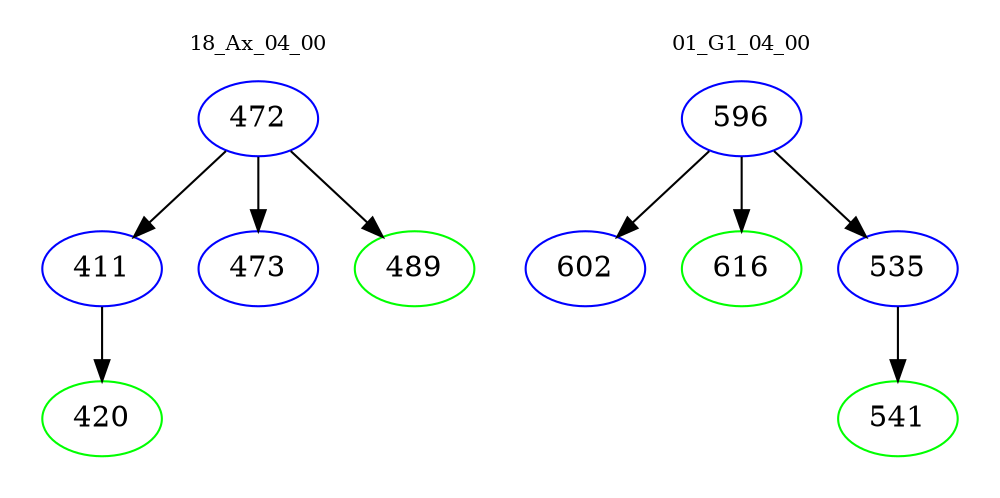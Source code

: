 digraph{
subgraph cluster_0 {
color = white
label = "18_Ax_04_00";
fontsize=10;
T0_472 [label="472", color="blue"]
T0_472 -> T0_411 [color="black"]
T0_411 [label="411", color="blue"]
T0_411 -> T0_420 [color="black"]
T0_420 [label="420", color="green"]
T0_472 -> T0_473 [color="black"]
T0_473 [label="473", color="blue"]
T0_472 -> T0_489 [color="black"]
T0_489 [label="489", color="green"]
}
subgraph cluster_1 {
color = white
label = "01_G1_04_00";
fontsize=10;
T1_596 [label="596", color="blue"]
T1_596 -> T1_602 [color="black"]
T1_602 [label="602", color="blue"]
T1_596 -> T1_616 [color="black"]
T1_616 [label="616", color="green"]
T1_596 -> T1_535 [color="black"]
T1_535 [label="535", color="blue"]
T1_535 -> T1_541 [color="black"]
T1_541 [label="541", color="green"]
}
}
